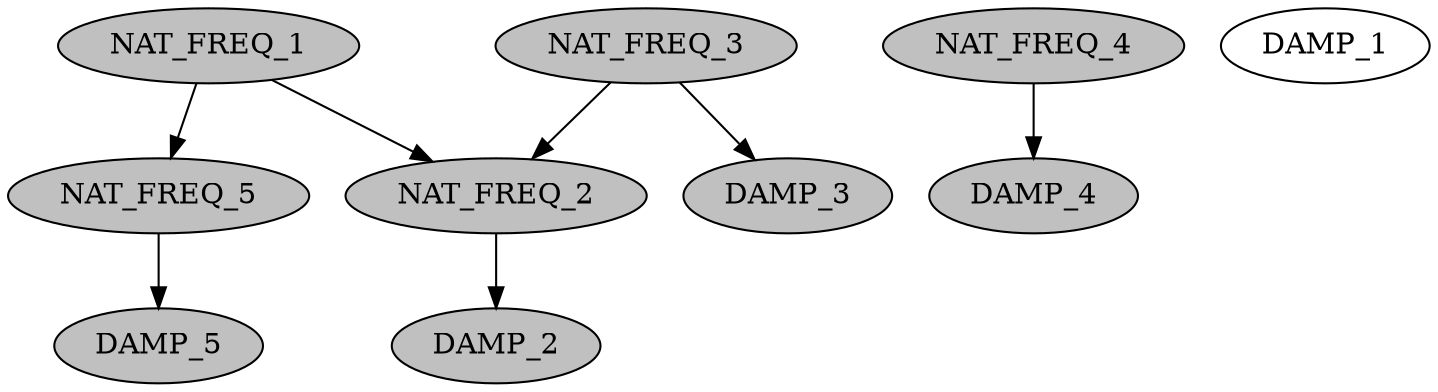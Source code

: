 strict digraph "" {
	NAT_FREQ_1	[fillcolor=gray,
		style=filled];
	NAT_FREQ_2	[fillcolor=gray,
		style=filled];
	NAT_FREQ_1 -> NAT_FREQ_2;
	NAT_FREQ_5	[fillcolor=gray,
		style=filled];
	NAT_FREQ_1 -> NAT_FREQ_5;
	DAMP_2	[fillcolor=gray,
		style=filled];
	NAT_FREQ_2 -> DAMP_2;
	NAT_FREQ_3	[fillcolor=gray,
		style=filled];
	NAT_FREQ_3 -> NAT_FREQ_2;
	DAMP_3	[fillcolor=gray,
		style=filled];
	NAT_FREQ_3 -> DAMP_3;
	NAT_FREQ_4	[fillcolor=gray,
		style=filled];
	DAMP_4	[fillcolor=gray,
		style=filled];
	NAT_FREQ_4 -> DAMP_4;
	DAMP_5	[fillcolor=gray,
		style=filled];
	NAT_FREQ_5 -> DAMP_5;
	DAMP_1;
}
